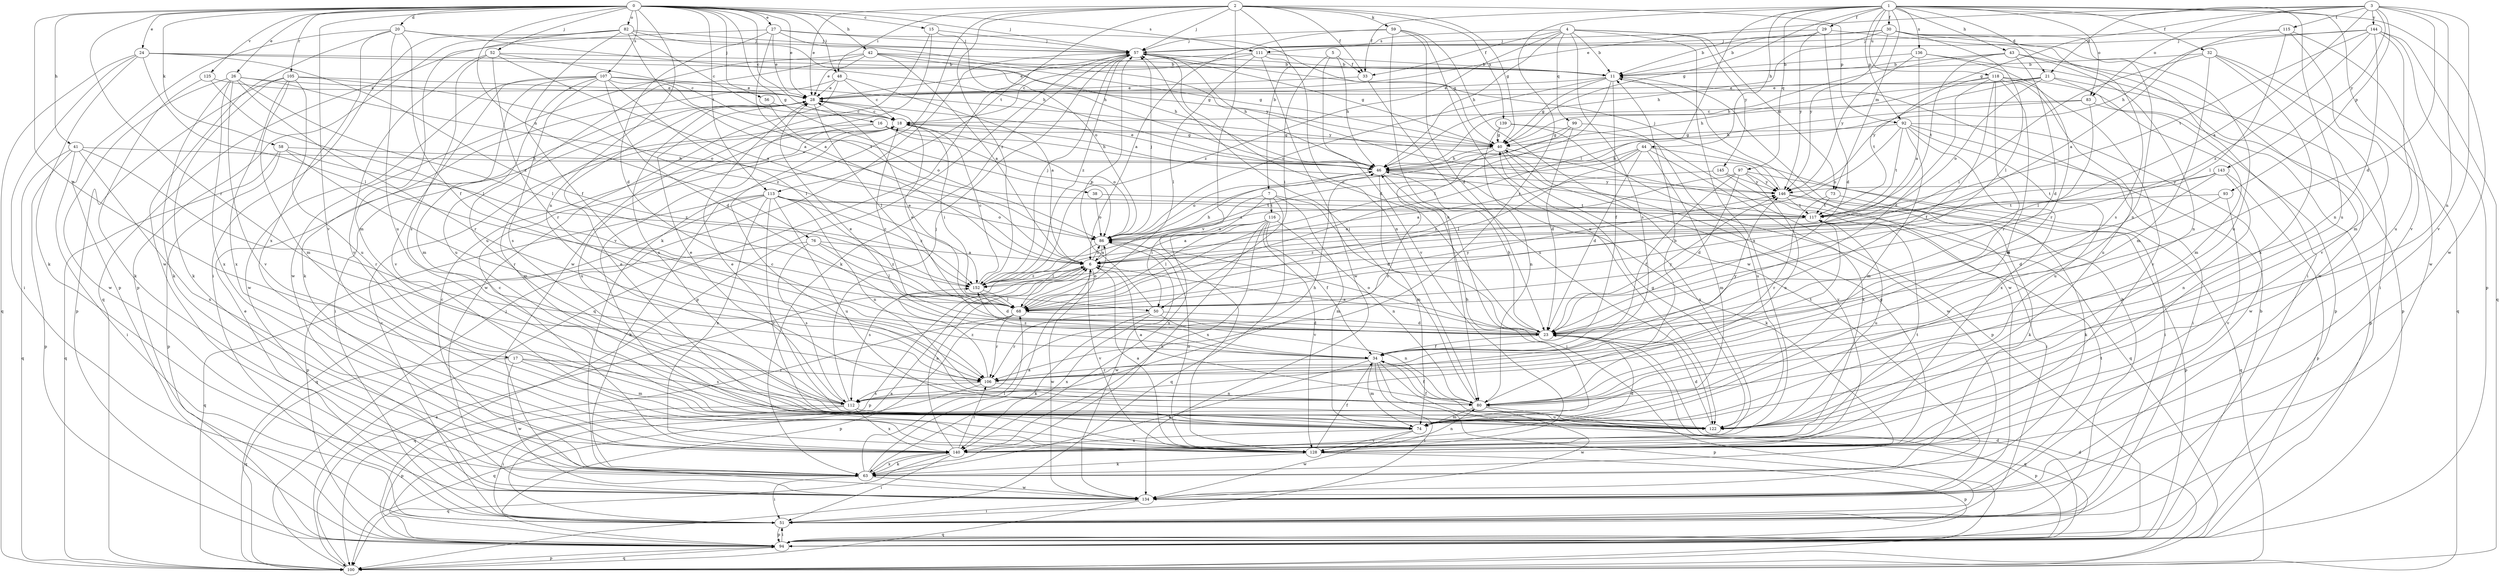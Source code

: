 strict digraph  {
0;
1;
2;
3;
4;
5;
6;
7;
11;
15;
16;
17;
18;
20;
21;
23;
24;
26;
27;
28;
29;
30;
32;
33;
34;
38;
40;
41;
42;
43;
44;
46;
48;
50;
51;
52;
56;
57;
58;
59;
63;
68;
73;
74;
76;
80;
82;
83;
86;
92;
93;
94;
97;
99;
100;
105;
106;
107;
111;
112;
113;
115;
116;
117;
118;
122;
125;
128;
134;
136;
139;
140;
143;
144;
145;
146;
152;
0 -> 15  [label=c];
0 -> 16  [label=c];
0 -> 17  [label=c];
0 -> 20  [label=d];
0 -> 24  [label=e];
0 -> 26  [label=e];
0 -> 27  [label=e];
0 -> 28  [label=e];
0 -> 38  [label=g];
0 -> 41  [label=h];
0 -> 42  [label=h];
0 -> 48  [label=i];
0 -> 52  [label=j];
0 -> 56  [label=j];
0 -> 57  [label=j];
0 -> 58  [label=k];
0 -> 76  [label=n];
0 -> 80  [label=n];
0 -> 82  [label=o];
0 -> 105  [label=r];
0 -> 106  [label=r];
0 -> 107  [label=s];
0 -> 111  [label=s];
0 -> 113  [label=t];
0 -> 125  [label=v];
0 -> 128  [label=v];
1 -> 21  [label=d];
1 -> 29  [label=f];
1 -> 30  [label=f];
1 -> 32  [label=f];
1 -> 33  [label=f];
1 -> 40  [label=g];
1 -> 43  [label=h];
1 -> 44  [label=h];
1 -> 68  [label=l];
1 -> 73  [label=m];
1 -> 83  [label=o];
1 -> 92  [label=p];
1 -> 97  [label=q];
1 -> 106  [label=r];
1 -> 118  [label=u];
1 -> 122  [label=u];
1 -> 128  [label=v];
1 -> 134  [label=w];
1 -> 136  [label=x];
2 -> 7  [label=b];
2 -> 28  [label=e];
2 -> 33  [label=f];
2 -> 40  [label=g];
2 -> 48  [label=i];
2 -> 57  [label=j];
2 -> 59  [label=k];
2 -> 63  [label=k];
2 -> 92  [label=p];
2 -> 113  [label=t];
2 -> 128  [label=v];
2 -> 139  [label=x];
2 -> 152  [label=z];
3 -> 6  [label=a];
3 -> 21  [label=d];
3 -> 23  [label=d];
3 -> 28  [label=e];
3 -> 40  [label=g];
3 -> 80  [label=n];
3 -> 83  [label=o];
3 -> 93  [label=p];
3 -> 115  [label=t];
3 -> 128  [label=v];
3 -> 143  [label=y];
3 -> 144  [label=y];
4 -> 11  [label=b];
4 -> 33  [label=f];
4 -> 46  [label=h];
4 -> 73  [label=m];
4 -> 99  [label=q];
4 -> 111  [label=s];
4 -> 112  [label=s];
4 -> 140  [label=x];
4 -> 145  [label=y];
4 -> 152  [label=z];
5 -> 33  [label=f];
5 -> 46  [label=h];
5 -> 50  [label=i];
5 -> 128  [label=v];
6 -> 46  [label=h];
6 -> 86  [label=o];
6 -> 94  [label=p];
6 -> 112  [label=s];
6 -> 128  [label=v];
6 -> 134  [label=w];
6 -> 152  [label=z];
7 -> 23  [label=d];
7 -> 50  [label=i];
7 -> 74  [label=m];
7 -> 100  [label=q];
7 -> 116  [label=t];
7 -> 140  [label=x];
11 -> 28  [label=e];
11 -> 34  [label=f];
11 -> 40  [label=g];
11 -> 68  [label=l];
11 -> 86  [label=o];
11 -> 134  [label=w];
15 -> 57  [label=j];
15 -> 86  [label=o];
15 -> 128  [label=v];
15 -> 134  [label=w];
16 -> 40  [label=g];
16 -> 46  [label=h];
16 -> 74  [label=m];
16 -> 86  [label=o];
16 -> 122  [label=u];
17 -> 74  [label=m];
17 -> 100  [label=q];
17 -> 106  [label=r];
17 -> 112  [label=s];
17 -> 134  [label=w];
18 -> 40  [label=g];
18 -> 50  [label=i];
18 -> 86  [label=o];
18 -> 117  [label=t];
20 -> 34  [label=f];
20 -> 46  [label=h];
20 -> 57  [label=j];
20 -> 94  [label=p];
20 -> 122  [label=u];
20 -> 134  [label=w];
20 -> 140  [label=x];
21 -> 28  [label=e];
21 -> 46  [label=h];
21 -> 74  [label=m];
21 -> 86  [label=o];
21 -> 94  [label=p];
21 -> 146  [label=y];
23 -> 6  [label=a];
23 -> 18  [label=c];
23 -> 28  [label=e];
23 -> 34  [label=f];
23 -> 46  [label=h];
23 -> 86  [label=o];
23 -> 146  [label=y];
24 -> 11  [label=b];
24 -> 40  [label=g];
24 -> 51  [label=i];
24 -> 63  [label=k];
24 -> 68  [label=l];
24 -> 100  [label=q];
24 -> 152  [label=z];
26 -> 28  [label=e];
26 -> 63  [label=k];
26 -> 68  [label=l];
26 -> 86  [label=o];
26 -> 106  [label=r];
26 -> 128  [label=v];
26 -> 134  [label=w];
26 -> 140  [label=x];
27 -> 6  [label=a];
27 -> 23  [label=d];
27 -> 28  [label=e];
27 -> 40  [label=g];
27 -> 57  [label=j];
27 -> 100  [label=q];
27 -> 146  [label=y];
28 -> 18  [label=c];
28 -> 51  [label=i];
28 -> 68  [label=l];
28 -> 112  [label=s];
29 -> 11  [label=b];
29 -> 23  [label=d];
29 -> 51  [label=i];
29 -> 57  [label=j];
29 -> 146  [label=y];
30 -> 11  [label=b];
30 -> 46  [label=h];
30 -> 57  [label=j];
30 -> 68  [label=l];
30 -> 80  [label=n];
30 -> 112  [label=s];
30 -> 122  [label=u];
30 -> 146  [label=y];
32 -> 11  [label=b];
32 -> 51  [label=i];
32 -> 68  [label=l];
32 -> 74  [label=m];
32 -> 100  [label=q];
32 -> 140  [label=x];
33 -> 28  [label=e];
33 -> 122  [label=u];
34 -> 28  [label=e];
34 -> 51  [label=i];
34 -> 63  [label=k];
34 -> 74  [label=m];
34 -> 94  [label=p];
34 -> 100  [label=q];
34 -> 106  [label=r];
34 -> 146  [label=y];
34 -> 152  [label=z];
38 -> 86  [label=o];
38 -> 117  [label=t];
40 -> 46  [label=h];
40 -> 100  [label=q];
40 -> 112  [label=s];
40 -> 128  [label=v];
40 -> 140  [label=x];
41 -> 46  [label=h];
41 -> 51  [label=i];
41 -> 94  [label=p];
41 -> 100  [label=q];
41 -> 106  [label=r];
41 -> 140  [label=x];
42 -> 6  [label=a];
42 -> 11  [label=b];
42 -> 28  [label=e];
42 -> 40  [label=g];
42 -> 46  [label=h];
42 -> 122  [label=u];
42 -> 134  [label=w];
43 -> 11  [label=b];
43 -> 23  [label=d];
43 -> 46  [label=h];
43 -> 80  [label=n];
43 -> 117  [label=t];
43 -> 128  [label=v];
44 -> 23  [label=d];
44 -> 46  [label=h];
44 -> 51  [label=i];
44 -> 68  [label=l];
44 -> 74  [label=m];
44 -> 140  [label=x];
44 -> 152  [label=z];
46 -> 28  [label=e];
46 -> 51  [label=i];
46 -> 63  [label=k];
46 -> 74  [label=m];
46 -> 86  [label=o];
46 -> 146  [label=y];
48 -> 6  [label=a];
48 -> 18  [label=c];
48 -> 28  [label=e];
48 -> 63  [label=k];
48 -> 134  [label=w];
50 -> 23  [label=d];
50 -> 57  [label=j];
50 -> 63  [label=k];
50 -> 80  [label=n];
50 -> 106  [label=r];
50 -> 140  [label=x];
51 -> 6  [label=a];
51 -> 11  [label=b];
51 -> 18  [label=c];
51 -> 28  [label=e];
51 -> 94  [label=p];
52 -> 6  [label=a];
52 -> 11  [label=b];
52 -> 18  [label=c];
52 -> 106  [label=r];
52 -> 112  [label=s];
52 -> 128  [label=v];
56 -> 18  [label=c];
56 -> 86  [label=o];
57 -> 11  [label=b];
57 -> 23  [label=d];
57 -> 40  [label=g];
57 -> 46  [label=h];
57 -> 63  [label=k];
57 -> 94  [label=p];
57 -> 100  [label=q];
57 -> 152  [label=z];
58 -> 46  [label=h];
58 -> 94  [label=p];
58 -> 100  [label=q];
58 -> 106  [label=r];
58 -> 152  [label=z];
59 -> 6  [label=a];
59 -> 23  [label=d];
59 -> 57  [label=j];
59 -> 80  [label=n];
59 -> 122  [label=u];
59 -> 134  [label=w];
63 -> 6  [label=a];
63 -> 18  [label=c];
63 -> 51  [label=i];
63 -> 68  [label=l];
63 -> 134  [label=w];
63 -> 140  [label=x];
68 -> 23  [label=d];
68 -> 28  [label=e];
68 -> 86  [label=o];
68 -> 94  [label=p];
68 -> 100  [label=q];
68 -> 106  [label=r];
68 -> 146  [label=y];
73 -> 63  [label=k];
73 -> 106  [label=r];
73 -> 117  [label=t];
74 -> 28  [label=e];
74 -> 46  [label=h];
74 -> 128  [label=v];
74 -> 134  [label=w];
74 -> 140  [label=x];
76 -> 6  [label=a];
76 -> 68  [label=l];
76 -> 100  [label=q];
76 -> 112  [label=s];
76 -> 152  [label=z];
80 -> 6  [label=a];
80 -> 11  [label=b];
80 -> 18  [label=c];
80 -> 34  [label=f];
80 -> 57  [label=j];
80 -> 74  [label=m];
80 -> 94  [label=p];
80 -> 134  [label=w];
82 -> 6  [label=a];
82 -> 18  [label=c];
82 -> 34  [label=f];
82 -> 46  [label=h];
82 -> 51  [label=i];
82 -> 57  [label=j];
82 -> 74  [label=m];
82 -> 94  [label=p];
83 -> 18  [label=c];
83 -> 46  [label=h];
83 -> 68  [label=l];
83 -> 94  [label=p];
86 -> 6  [label=a];
86 -> 57  [label=j];
86 -> 68  [label=l];
86 -> 134  [label=w];
92 -> 40  [label=g];
92 -> 51  [label=i];
92 -> 74  [label=m];
92 -> 86  [label=o];
92 -> 117  [label=t];
92 -> 122  [label=u];
92 -> 134  [label=w];
92 -> 140  [label=x];
93 -> 23  [label=d];
93 -> 117  [label=t];
93 -> 128  [label=v];
94 -> 11  [label=b];
94 -> 23  [label=d];
94 -> 51  [label=i];
94 -> 100  [label=q];
97 -> 23  [label=d];
97 -> 34  [label=f];
97 -> 80  [label=n];
97 -> 100  [label=q];
97 -> 146  [label=y];
97 -> 152  [label=z];
99 -> 23  [label=d];
99 -> 40  [label=g];
99 -> 86  [label=o];
99 -> 122  [label=u];
100 -> 6  [label=a];
100 -> 23  [label=d];
100 -> 57  [label=j];
100 -> 94  [label=p];
105 -> 28  [label=e];
105 -> 63  [label=k];
105 -> 74  [label=m];
105 -> 94  [label=p];
105 -> 122  [label=u];
105 -> 140  [label=x];
105 -> 152  [label=z];
106 -> 80  [label=n];
106 -> 100  [label=q];
106 -> 112  [label=s];
106 -> 117  [label=t];
106 -> 152  [label=z];
107 -> 23  [label=d];
107 -> 28  [label=e];
107 -> 68  [label=l];
107 -> 74  [label=m];
107 -> 112  [label=s];
107 -> 117  [label=t];
107 -> 122  [label=u];
107 -> 128  [label=v];
107 -> 134  [label=w];
107 -> 146  [label=y];
111 -> 11  [label=b];
111 -> 18  [label=c];
111 -> 28  [label=e];
111 -> 68  [label=l];
111 -> 80  [label=n];
111 -> 134  [label=w];
112 -> 28  [label=e];
112 -> 46  [label=h];
112 -> 51  [label=i];
112 -> 57  [label=j];
112 -> 94  [label=p];
112 -> 122  [label=u];
112 -> 140  [label=x];
113 -> 63  [label=k];
113 -> 80  [label=n];
113 -> 86  [label=o];
113 -> 94  [label=p];
113 -> 100  [label=q];
113 -> 117  [label=t];
113 -> 122  [label=u];
113 -> 128  [label=v];
113 -> 140  [label=x];
113 -> 152  [label=z];
115 -> 6  [label=a];
115 -> 57  [label=j];
115 -> 68  [label=l];
115 -> 74  [label=m];
115 -> 134  [label=w];
116 -> 6  [label=a];
116 -> 34  [label=f];
116 -> 63  [label=k];
116 -> 68  [label=l];
116 -> 80  [label=n];
116 -> 86  [label=o];
116 -> 128  [label=v];
116 -> 140  [label=x];
117 -> 86  [label=o];
117 -> 122  [label=u];
117 -> 152  [label=z];
118 -> 23  [label=d];
118 -> 28  [label=e];
118 -> 34  [label=f];
118 -> 74  [label=m];
118 -> 94  [label=p];
118 -> 106  [label=r];
118 -> 117  [label=t];
118 -> 122  [label=u];
118 -> 128  [label=v];
122 -> 23  [label=d];
122 -> 28  [label=e];
122 -> 34  [label=f];
122 -> 40  [label=g];
125 -> 28  [label=e];
125 -> 63  [label=k];
125 -> 68  [label=l];
128 -> 6  [label=a];
128 -> 34  [label=f];
128 -> 40  [label=g];
128 -> 63  [label=k];
128 -> 80  [label=n];
128 -> 86  [label=o];
128 -> 94  [label=p];
134 -> 51  [label=i];
134 -> 100  [label=q];
134 -> 117  [label=t];
136 -> 6  [label=a];
136 -> 11  [label=b];
136 -> 106  [label=r];
136 -> 134  [label=w];
136 -> 146  [label=y];
139 -> 40  [label=g];
139 -> 80  [label=n];
139 -> 94  [label=p];
139 -> 134  [label=w];
140 -> 6  [label=a];
140 -> 18  [label=c];
140 -> 23  [label=d];
140 -> 51  [label=i];
140 -> 63  [label=k];
140 -> 100  [label=q];
140 -> 106  [label=r];
140 -> 117  [label=t];
143 -> 23  [label=d];
143 -> 80  [label=n];
143 -> 94  [label=p];
143 -> 117  [label=t];
143 -> 146  [label=y];
144 -> 46  [label=h];
144 -> 57  [label=j];
144 -> 80  [label=n];
144 -> 94  [label=p];
144 -> 100  [label=q];
144 -> 117  [label=t];
144 -> 122  [label=u];
144 -> 152  [label=z];
145 -> 6  [label=a];
145 -> 51  [label=i];
145 -> 146  [label=y];
146 -> 57  [label=j];
146 -> 63  [label=k];
146 -> 94  [label=p];
146 -> 117  [label=t];
152 -> 18  [label=c];
152 -> 23  [label=d];
152 -> 57  [label=j];
152 -> 68  [label=l];
}
